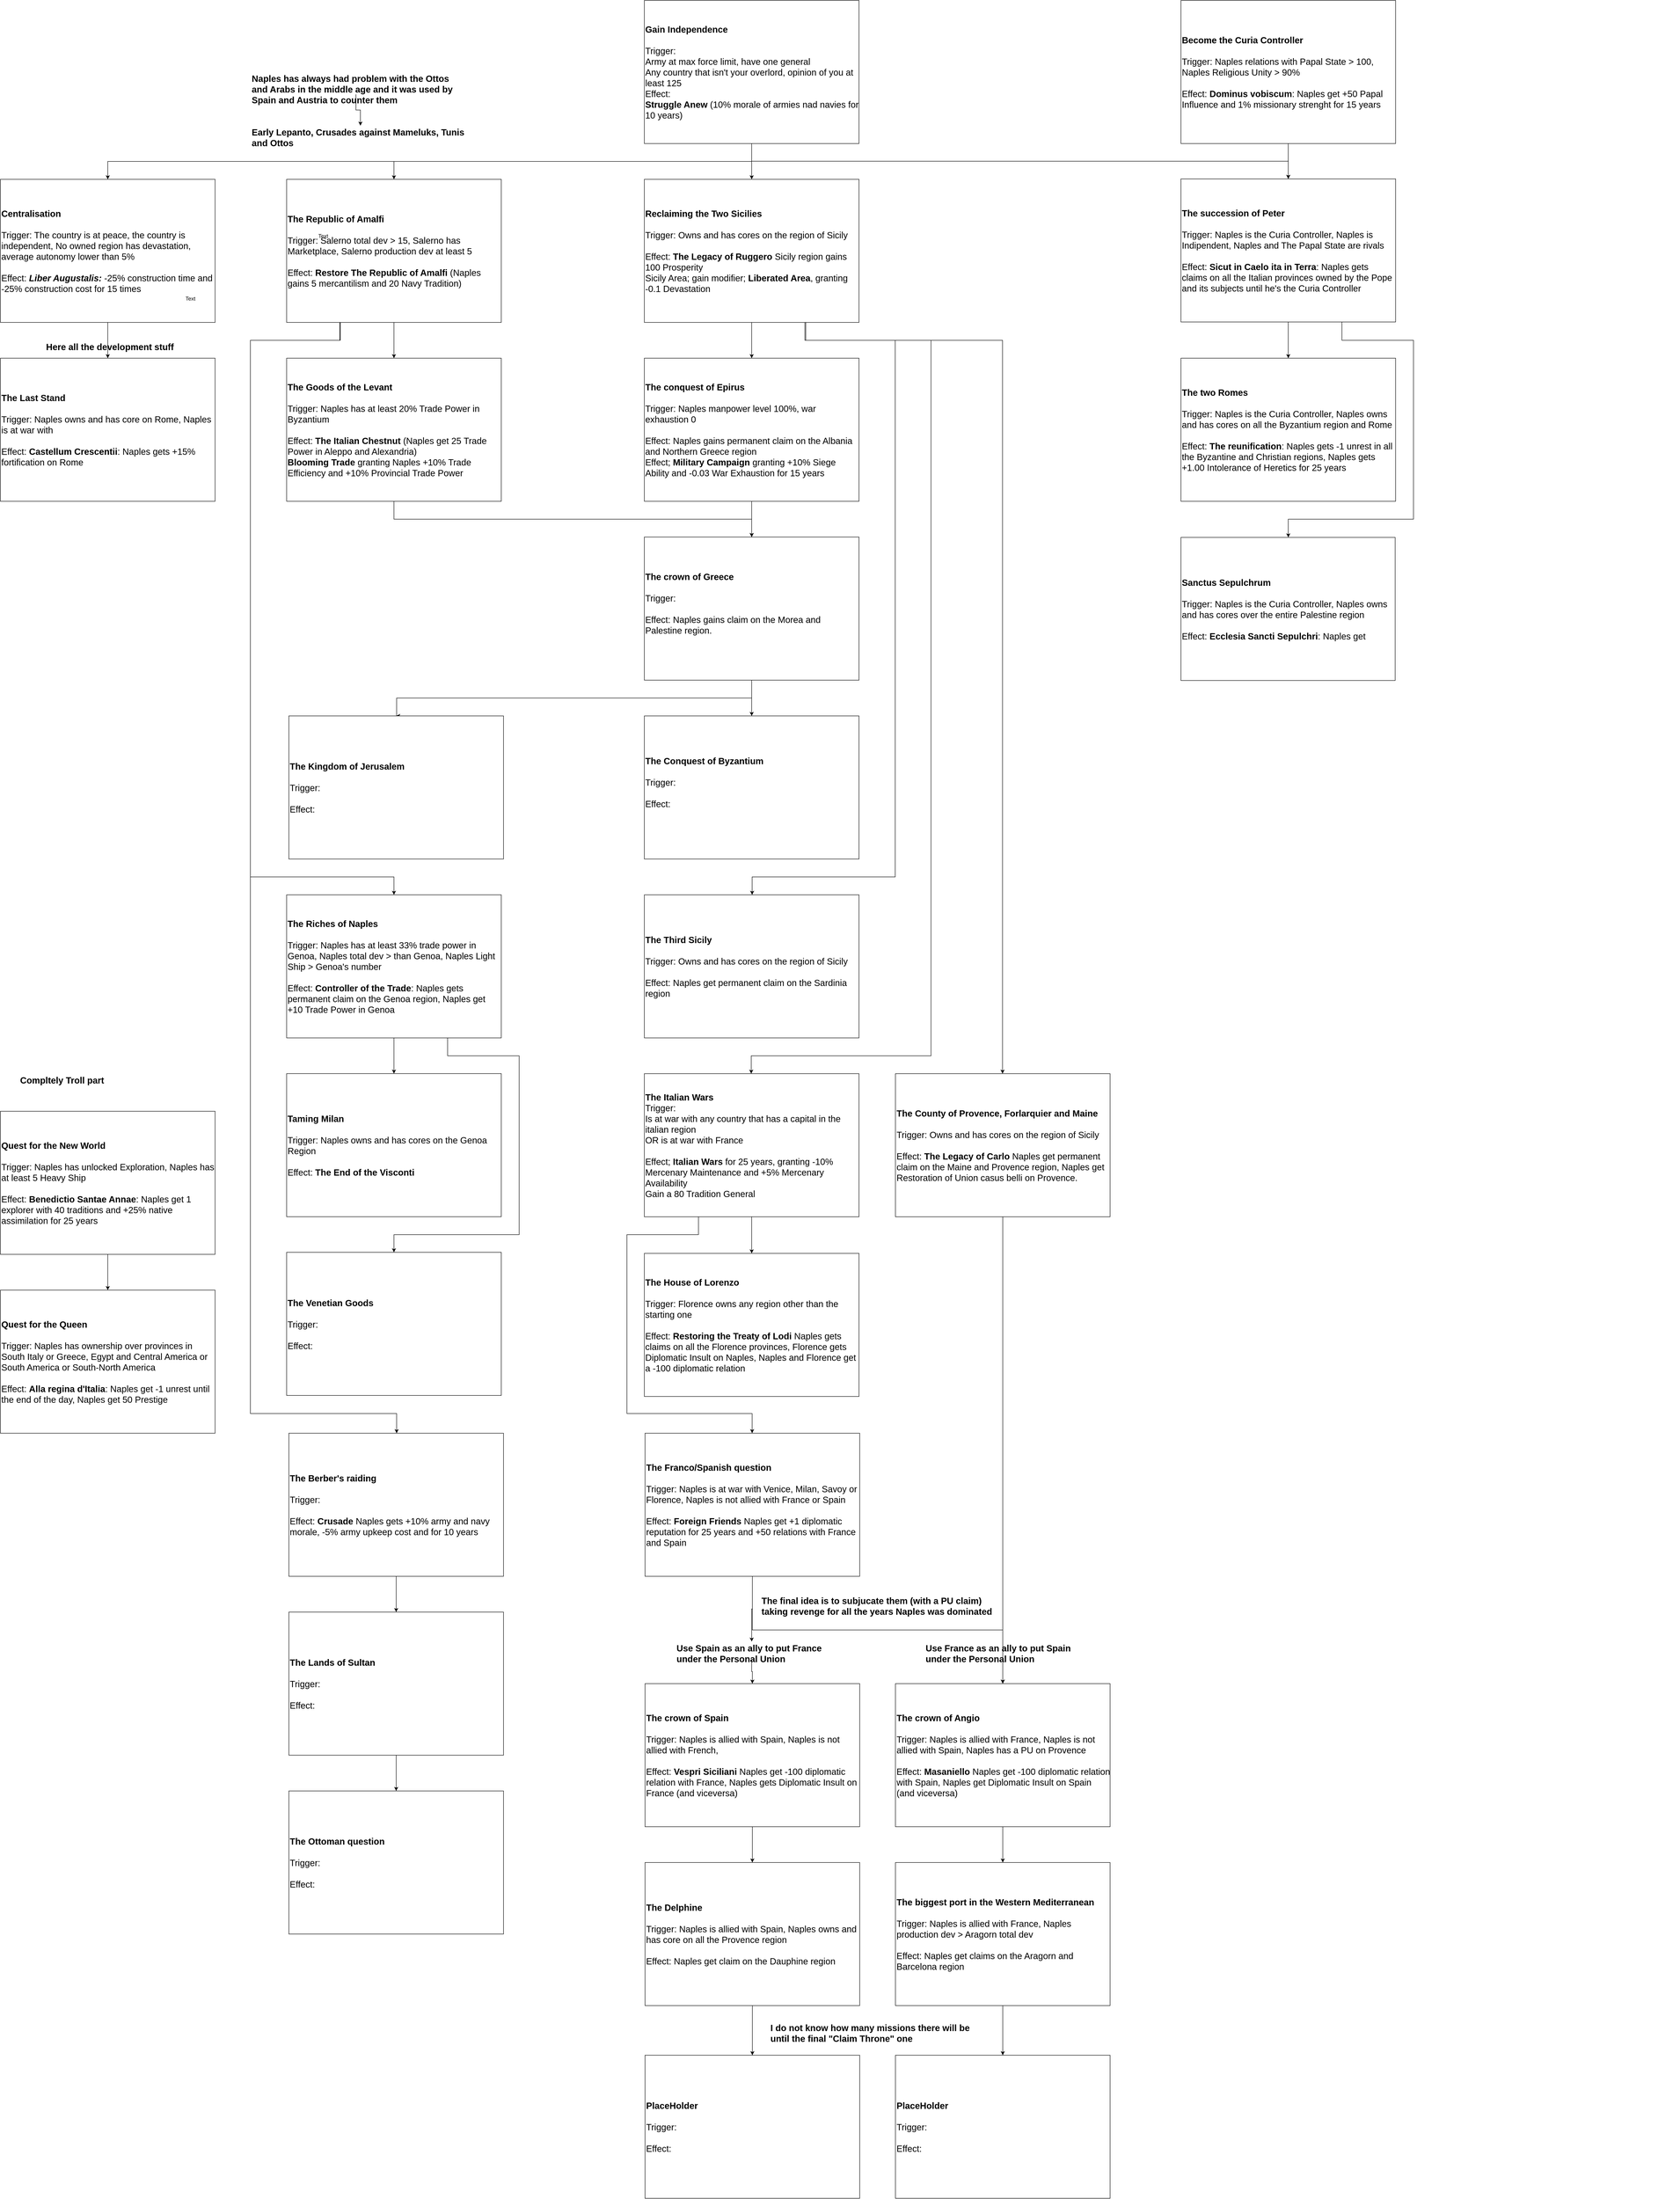 <mxfile pages="1" version="11.1.4" type="device"><diagram id="kzSDAJDjx9IFy4JvHGh8" name="Page-1"><mxGraphModel dx="5209" dy="2045" grid="1" gridSize="10" guides="1" tooltips="1" connect="1" arrows="1" fold="1" page="1" pageScale="1" pageWidth="827" pageHeight="1169" math="0" shadow="0"><root><mxCell id="0"/><mxCell id="1" parent="0"/><mxCell id="yrQwM_ZOXLAgXuqmaFQ8-49" style="edgeStyle=orthogonalEdgeStyle;rounded=0;orthogonalLoop=1;jettySize=auto;html=1;exitX=0.5;exitY=1;exitDx=0;exitDy=0;" edge="1" parent="1" source="VS-WX2oO7uqrwknDHlsG-1" target="VS-WX2oO7uqrwknDHlsG-9"><mxGeometry relative="1" as="geometry"/></mxCell><mxCell id="yrQwM_ZOXLAgXuqmaFQ8-51" style="edgeStyle=orthogonalEdgeStyle;rounded=0;orthogonalLoop=1;jettySize=auto;html=1;exitX=0.5;exitY=1;exitDx=0;exitDy=0;" edge="1" parent="1" source="VS-WX2oO7uqrwknDHlsG-1" target="VS-WX2oO7uqrwknDHlsG-7"><mxGeometry relative="1" as="geometry"/></mxCell><mxCell id="yrQwM_ZOXLAgXuqmaFQ8-57" style="edgeStyle=orthogonalEdgeStyle;rounded=0;orthogonalLoop=1;jettySize=auto;html=1;exitX=0.5;exitY=1;exitDx=0;exitDy=0;" edge="1" parent="1" source="VS-WX2oO7uqrwknDHlsG-1" target="VS-WX2oO7uqrwknDHlsG-5"><mxGeometry relative="1" as="geometry"/></mxCell><mxCell id="yrQwM_ZOXLAgXuqmaFQ8-58" style="edgeStyle=orthogonalEdgeStyle;rounded=0;orthogonalLoop=1;jettySize=auto;html=1;exitX=0.5;exitY=1;exitDx=0;exitDy=0;" edge="1" parent="1" source="VS-WX2oO7uqrwknDHlsG-1" target="QzyGDQtAHyH9AOBVf9tL-3"><mxGeometry relative="1" as="geometry"/></mxCell><mxCell id="VS-WX2oO7uqrwknDHlsG-1" value="&lt;div style=&quot;font-size: 20px&quot; align=&quot;left&quot;&gt;&lt;font style=&quot;font-size: 20px&quot;&gt;&lt;b&gt;&lt;font style=&quot;font-size: 20px&quot;&gt;Gain Independence&lt;/font&gt;&lt;/b&gt;&lt;/font&gt;&lt;/div&gt;&lt;div style=&quot;font-size: 20px&quot; align=&quot;left&quot;&gt;&lt;font style=&quot;font-size: 20px&quot;&gt;&lt;br&gt;&lt;/font&gt;&lt;/div&gt;&lt;div style=&quot;font-size: 20px&quot; align=&quot;left&quot;&gt;&lt;font style=&quot;font-size: 20px&quot;&gt;Trigger:&lt;/font&gt;&lt;/div&gt;&lt;div style=&quot;font-size: 20px&quot; align=&quot;left&quot;&gt;&lt;font style=&quot;font-size: 20px&quot;&gt;Army at max force limit, have one general&lt;/font&gt;&lt;/div&gt;&lt;div style=&quot;font-size: 20px&quot; align=&quot;left&quot;&gt;&lt;font style=&quot;font-size: 20px&quot;&gt;Any country that isn't your overlord, opinion of you at least 125&lt;br&gt;&lt;/font&gt;&lt;/div&gt;&lt;div style=&quot;font-size: 20px&quot; align=&quot;left&quot;&gt;&lt;font style=&quot;font-size: 20px&quot;&gt;&lt;font style=&quot;font-size: 20px&quot;&gt;Effect:&lt;/font&gt;&lt;/font&gt;&lt;/div&gt;&lt;div style=&quot;font-size: 20px&quot; align=&quot;left&quot;&gt;&lt;font style=&quot;font-size: 20px&quot;&gt;&lt;font style=&quot;font-size: 20px&quot;&gt;&lt;b&gt;Struggle Anew &lt;/b&gt;(10% morale of armies nad navies for 10 years)&lt;/font&gt;&lt;br style=&quot;font-size: 12px&quot;&gt;&lt;/font&gt;&lt;/div&gt;" style="rounded=0;whiteSpace=wrap;html=1;align=left;" parent="1" vertex="1"><mxGeometry x="-160" width="480" height="320" as="geometry"/></mxCell><mxCell id="yrQwM_ZOXLAgXuqmaFQ8-73" style="edgeStyle=orthogonalEdgeStyle;rounded=0;orthogonalLoop=1;jettySize=auto;html=1;exitX=0.25;exitY=1;exitDx=0;exitDy=0;entryX=0.5;entryY=0;entryDx=0;entryDy=0;" edge="1" parent="1" source="VS-WX2oO7uqrwknDHlsG-9" target="TTL-foOcZzqklbkpSJ-E-5"><mxGeometry relative="1" as="geometry"><Array as="points"><mxPoint x="-840" y="760"/><mxPoint x="-1041" y="760"/><mxPoint x="-1041" y="1960"/><mxPoint x="-720" y="1960"/></Array></mxGeometry></mxCell><mxCell id="yrQwM_ZOXLAgXuqmaFQ8-81" style="edgeStyle=orthogonalEdgeStyle;rounded=0;orthogonalLoop=1;jettySize=auto;html=1;exitX=0.5;exitY=1;exitDx=0;exitDy=0;" edge="1" parent="1" source="VS-WX2oO7uqrwknDHlsG-9" target="MhhXEf2dkMaLR8GYfWED-24"><mxGeometry relative="1" as="geometry"/></mxCell><mxCell id="yrQwM_ZOXLAgXuqmaFQ8-82" style="edgeStyle=orthogonalEdgeStyle;rounded=0;orthogonalLoop=1;jettySize=auto;html=1;exitX=0.25;exitY=1;exitDx=0;exitDy=0;" edge="1" parent="1" source="VS-WX2oO7uqrwknDHlsG-9" target="h8s-hCxMcf2PMTDbwtCN-47"><mxGeometry relative="1" as="geometry"><Array as="points"><mxPoint x="-841" y="760"/><mxPoint x="-1041" y="760"/><mxPoint x="-1041" y="3160"/><mxPoint x="-714" y="3160"/></Array></mxGeometry></mxCell><mxCell id="VS-WX2oO7uqrwknDHlsG-9" value="&lt;div style=&quot;font-size: 20px&quot;&gt;&lt;b style=&quot;font-size: 20px&quot;&gt;The Republic of Amalfi&lt;/b&gt;&lt;br style=&quot;font-size: 20px&quot;&gt;&lt;/div&gt;&lt;div style=&quot;font-size: 20px&quot;&gt;&lt;font style=&quot;font-size: 20px&quot;&gt;&lt;br style=&quot;font-size: 20px&quot;&gt;&lt;/font&gt;&lt;/div&gt;&lt;div style=&quot;font-size: 20px&quot;&gt;&lt;font style=&quot;font-size: 20px&quot;&gt;Trigger: Salerno total dev &amp;gt; 15, Salerno has Marketplace, Salerno production dev at least 5&lt;br style=&quot;font-size: 20px&quot;&gt;&lt;/font&gt;&lt;/div&gt;&lt;div style=&quot;font-size: 20px&quot;&gt;&lt;font style=&quot;font-size: 20px&quot;&gt;&lt;br style=&quot;font-size: 20px&quot;&gt;&lt;/font&gt;&lt;/div&gt;&lt;div style=&quot;font-size: 20px&quot;&gt;&lt;font style=&quot;font-size: 20px&quot;&gt;Effect: &lt;b style=&quot;font-size: 20px&quot;&gt;Restore The Republic of Amalfi &lt;/b&gt;&lt;/font&gt;&lt;font style=&quot;font-size: 20px&quot;&gt;&lt;font style=&quot;font-size: 20px&quot;&gt;(Naples gains 5 mercantilism and 20 Navy Tradition)&lt;br style=&quot;font-size: 20px&quot;&gt;&lt;/font&gt;&lt;/font&gt;&lt;/div&gt;" style="rounded=0;whiteSpace=wrap;html=1;align=left;fontSize=20;" parent="1" vertex="1"><mxGeometry x="-960" y="400" width="480" height="320" as="geometry"/></mxCell><mxCell id="MhhXEf2dkMaLR8GYfWED-26" style="edgeStyle=orthogonalEdgeStyle;rounded=0;orthogonalLoop=1;jettySize=auto;html=1;exitX=0.5;exitY=1;exitDx=0;exitDy=0;" parent="1" source="MhhXEf2dkMaLR8GYfWED-24" target="TTL-foOcZzqklbkpSJ-E-9" edge="1"><mxGeometry relative="1" as="geometry"/></mxCell><mxCell id="MhhXEf2dkMaLR8GYfWED-24" value="&lt;div style=&quot;font-size: 20px&quot;&gt;&lt;b&gt;The Goods of the Levant&lt;/b&gt;&lt;/div&gt;&lt;div style=&quot;font-size: 20px&quot;&gt;&lt;b&gt;&lt;br&gt;&lt;/b&gt;&lt;/div&gt;&lt;div style=&quot;font-size: 20px&quot;&gt;&lt;font style=&quot;font-size: 20px&quot;&gt;Trigger: Naples has at least 20% Trade Power in Byzantium&lt;br style=&quot;font-size: 20px&quot;&gt;&lt;/font&gt;&lt;/div&gt;&lt;div style=&quot;font-size: 20px&quot;&gt;&lt;font style=&quot;font-size: 20px&quot;&gt;&lt;br style=&quot;font-size: 20px&quot;&gt;&lt;/font&gt;&lt;/div&gt;&lt;div style=&quot;font-size: 20px&quot;&gt;&lt;font style=&quot;font-size: 20px&quot;&gt;Effect: &lt;b style=&quot;font-size: 20px&quot;&gt;The Italian Chestnut &lt;/b&gt;&lt;span style=&quot;font-size: 20px&quot;&gt;(Naples get 25 Trade Power in Aleppo and Alexandria)&lt;/span&gt;&lt;/font&gt;&lt;font style=&quot;font-size: 20px&quot;&gt;&lt;font style=&quot;font-size: 20px&quot;&gt;&lt;br style=&quot;font-size: 20px&quot;&gt;&lt;/font&gt;&lt;/font&gt;&lt;/div&gt;&lt;div style=&quot;font-size: 20px&quot;&gt;&lt;font style=&quot;font-size: 20px&quot;&gt;&lt;span style=&quot;font-size: 20px&quot;&gt;&lt;b&gt;Blooming Trade &lt;/b&gt;granting Naples +10% Trade Efficiency and +10% Provincial Trade Power&lt;/span&gt;&lt;/font&gt;&lt;/div&gt;" style="rounded=0;whiteSpace=wrap;html=1;align=left;fontSize=20;" parent="1" vertex="1"><mxGeometry x="-960" y="800" width="480" height="320" as="geometry"/></mxCell><mxCell id="yrQwM_ZOXLAgXuqmaFQ8-72" style="edgeStyle=orthogonalEdgeStyle;rounded=0;orthogonalLoop=1;jettySize=auto;html=1;exitX=0.5;exitY=1;exitDx=0;exitDy=0;" edge="1" parent="1" source="h8s-hCxMcf2PMTDbwtCN-47" target="MhhXEf2dkMaLR8GYfWED-28"><mxGeometry relative="1" as="geometry"/></mxCell><mxCell id="h8s-hCxMcf2PMTDbwtCN-47" value="&lt;div style=&quot;font-size: 20px&quot;&gt;&lt;b style=&quot;font-size: 20px&quot;&gt;The Berber's raiding&lt;/b&gt;&lt;br style=&quot;font-size: 20px&quot;&gt;&lt;/div&gt;&lt;div style=&quot;font-size: 20px&quot;&gt;&lt;font style=&quot;font-size: 20px&quot;&gt;&lt;br style=&quot;font-size: 20px&quot;&gt;&lt;/font&gt;&lt;/div&gt;&lt;div style=&quot;font-size: 20px&quot;&gt;&lt;font style=&quot;font-size: 20px&quot;&gt;Trigger:&amp;nbsp;&lt;br style=&quot;font-size: 20px&quot;&gt;&lt;/font&gt;&lt;/div&gt;&lt;div style=&quot;font-size: 20px&quot;&gt;&lt;font style=&quot;font-size: 20px&quot;&gt;&lt;br style=&quot;font-size: 20px&quot;&gt;&lt;/font&gt;&lt;/div&gt;&lt;div style=&quot;font-size: 20px&quot;&gt;&lt;font style=&quot;font-size: 20px&quot;&gt;Effect: &lt;b&gt;Crusade &lt;/b&gt;Naples gets +10% army and navy morale, -5% army upkeep cost and for 10 years&lt;/font&gt;&lt;/div&gt;" style="rounded=0;whiteSpace=wrap;html=1;align=left;fontSize=20;" parent="1" vertex="1"><mxGeometry x="-955" y="3204" width="480" height="320" as="geometry"/></mxCell><mxCell id="yrQwM_ZOXLAgXuqmaFQ8-46" style="edgeStyle=orthogonalEdgeStyle;rounded=0;orthogonalLoop=1;jettySize=auto;html=1;exitX=0.5;exitY=1;exitDx=0;exitDy=0;entryX=0.5;entryY=0;entryDx=0;entryDy=0;" edge="1" parent="1" source="MhhXEf2dkMaLR8GYfWED-28" target="P5uSyu9H-YGCMaFT_hb3-5"><mxGeometry relative="1" as="geometry"/></mxCell><mxCell id="MhhXEf2dkMaLR8GYfWED-28" value="&lt;div style=&quot;font-size: 20px&quot;&gt;&lt;b style=&quot;font-size: 20px&quot;&gt;The Lands of Sultan&lt;/b&gt;&lt;br style=&quot;font-size: 20px&quot;&gt;&lt;/div&gt;&lt;div style=&quot;font-size: 20px&quot;&gt;&lt;font style=&quot;font-size: 20px&quot;&gt;&lt;br style=&quot;font-size: 20px&quot;&gt;&lt;/font&gt;&lt;/div&gt;&lt;div style=&quot;font-size: 20px&quot;&gt;&lt;font style=&quot;font-size: 20px&quot;&gt;Trigger:&amp;nbsp;&lt;br style=&quot;font-size: 20px&quot;&gt;&lt;/font&gt;&lt;/div&gt;&lt;div style=&quot;font-size: 20px&quot;&gt;&lt;font style=&quot;font-size: 20px&quot;&gt;&lt;br style=&quot;font-size: 20px&quot;&gt;&lt;/font&gt;&lt;/div&gt;&lt;div style=&quot;font-size: 20px&quot;&gt;&lt;font style=&quot;font-size: 20px&quot;&gt;Effect:&amp;nbsp;&lt;/font&gt;&lt;/div&gt;" style="rounded=0;whiteSpace=wrap;html=1;align=left;fontSize=20;" parent="1" vertex="1"><mxGeometry x="-955" y="3604" width="480" height="320" as="geometry"/></mxCell><mxCell id="P5uSyu9H-YGCMaFT_hb3-5" value="&lt;div style=&quot;font-size: 20px&quot;&gt;&lt;b style=&quot;font-size: 20px&quot;&gt;The Ottoman question&lt;/b&gt;&lt;br style=&quot;font-size: 20px&quot;&gt;&lt;/div&gt;&lt;div style=&quot;font-size: 20px&quot;&gt;&lt;font style=&quot;font-size: 20px&quot;&gt;&lt;br style=&quot;font-size: 20px&quot;&gt;&lt;/font&gt;&lt;/div&gt;&lt;div style=&quot;font-size: 20px&quot;&gt;&lt;font style=&quot;font-size: 20px&quot;&gt;Trigger:&amp;nbsp;&lt;br style=&quot;font-size: 20px&quot;&gt;&lt;/font&gt;&lt;/div&gt;&lt;div style=&quot;font-size: 20px&quot;&gt;&lt;font style=&quot;font-size: 20px&quot;&gt;&lt;br style=&quot;font-size: 20px&quot;&gt;&lt;/font&gt;&lt;/div&gt;&lt;div style=&quot;font-size: 20px&quot;&gt;&lt;font style=&quot;font-size: 20px&quot;&gt;Effect: &lt;/font&gt;&lt;font style=&quot;font-size: 20px&quot;&gt;&lt;font style=&quot;font-size: 20px&quot;&gt;&lt;br style=&quot;font-size: 20px&quot;&gt;&lt;/font&gt;&lt;/font&gt;&lt;/div&gt;" style="rounded=0;whiteSpace=wrap;html=1;align=left;fontSize=20;" parent="1" vertex="1"><mxGeometry x="-955" y="4004" width="480" height="320" as="geometry"/></mxCell><mxCell id="yrQwM_ZOXLAgXuqmaFQ8-77" style="edgeStyle=orthogonalEdgeStyle;rounded=0;orthogonalLoop=1;jettySize=auto;html=1;exitX=0.75;exitY=1;exitDx=0;exitDy=0;" edge="1" parent="1" source="TTL-foOcZzqklbkpSJ-E-5" target="TTL-foOcZzqklbkpSJ-E-3"><mxGeometry relative="1" as="geometry"><Array as="points"><mxPoint x="-600" y="2360"/><mxPoint x="-440" y="2360"/><mxPoint x="-440" y="2760"/><mxPoint x="-720" y="2760"/></Array></mxGeometry></mxCell><mxCell id="yrQwM_ZOXLAgXuqmaFQ8-83" style="edgeStyle=orthogonalEdgeStyle;rounded=0;orthogonalLoop=1;jettySize=auto;html=1;exitX=0.5;exitY=1;exitDx=0;exitDy=0;" edge="1" parent="1" source="TTL-foOcZzqklbkpSJ-E-5" target="h8s-hCxMcf2PMTDbwtCN-36"><mxGeometry relative="1" as="geometry"/></mxCell><mxCell id="TTL-foOcZzqklbkpSJ-E-5" value="&lt;div style=&quot;font-size: 20px&quot;&gt;&lt;b&gt;The Riches of Naples&lt;/b&gt;&lt;br style=&quot;font-size: 20px&quot;&gt;&lt;/div&gt;&lt;div style=&quot;font-size: 20px&quot;&gt;&lt;font style=&quot;font-size: 20px&quot;&gt;&lt;br style=&quot;font-size: 20px&quot;&gt;&lt;/font&gt;&lt;/div&gt;&lt;div style=&quot;font-size: 20px&quot;&gt;&lt;font style=&quot;font-size: 20px&quot;&gt;Trigger: Naples has at least 33% trade power in Genoa, Naples total dev &amp;gt; than Genoa, Naples Light Ship &amp;gt; Genoa's number&lt;br style=&quot;font-size: 20px&quot;&gt;&lt;/font&gt;&lt;/div&gt;&lt;div style=&quot;font-size: 20px&quot;&gt;&lt;font style=&quot;font-size: 20px&quot;&gt;&lt;br style=&quot;font-size: 20px&quot;&gt;&lt;/font&gt;&lt;/div&gt;&lt;font style=&quot;font-size: 20px&quot;&gt;Effect: &lt;b&gt;Controller of the Trade&lt;/b&gt;: Naples gets permanent claim on the Genoa region, Naples get +10 Trade Power in Genoa&lt;/font&gt;" style="rounded=0;whiteSpace=wrap;html=1;align=left;fontSize=20;" parent="1" vertex="1"><mxGeometry x="-960" y="2000" width="480" height="320" as="geometry"/></mxCell><mxCell id="h8s-hCxMcf2PMTDbwtCN-36" value="&lt;div style=&quot;font-size: 20px&quot;&gt;&lt;b&gt;Taming Milan&lt;/b&gt;&lt;br style=&quot;font-size: 20px&quot;&gt;&lt;/div&gt;&lt;div style=&quot;font-size: 20px&quot;&gt;&lt;font style=&quot;font-size: 20px&quot;&gt;&lt;br style=&quot;font-size: 20px&quot;&gt;&lt;/font&gt;&lt;/div&gt;&lt;div style=&quot;font-size: 20px&quot;&gt;&lt;font style=&quot;font-size: 20px&quot;&gt;Trigger: Naples owns and has cores on the Genoa Region&lt;/font&gt;&lt;/div&gt;&lt;div style=&quot;font-size: 20px&quot;&gt;&lt;font style=&quot;font-size: 20px&quot;&gt;&lt;br&gt;&lt;/font&gt;&lt;/div&gt;&lt;font style=&quot;font-size: 20px&quot;&gt;Effect: &lt;b&gt;The End of the Visconti&amp;nbsp;&lt;/b&gt;&lt;/font&gt;" style="rounded=0;whiteSpace=wrap;html=1;align=left;fontSize=20;" parent="1" vertex="1"><mxGeometry x="-960" y="2399.857" width="480" height="320" as="geometry"/></mxCell><mxCell id="TTL-foOcZzqklbkpSJ-E-3" value="&lt;b style=&quot;font-size: 20px&quot;&gt;The Venetian Goods&lt;br&gt;&lt;br&gt;&lt;/b&gt;&lt;div style=&quot;font-size: 20px&quot;&gt;&lt;font style=&quot;font-size: 20px&quot;&gt;Trigger:&amp;nbsp;&lt;/font&gt;&lt;/div&gt;&lt;div style=&quot;font-size: 20px&quot;&gt;&lt;font style=&quot;font-size: 20px&quot;&gt;&lt;br style=&quot;font-size: 20px&quot;&gt;&lt;/font&gt;&lt;/div&gt;&lt;div style=&quot;font-size: 20px&quot;&gt;&lt;font style=&quot;font-size: 20px&quot;&gt;&lt;span style=&quot;font-size: 20px&quot;&gt;Effect:&amp;nbsp;&lt;/span&gt;&lt;/font&gt;&lt;/div&gt;" style="rounded=0;whiteSpace=wrap;html=1;align=left;fontSize=20;" parent="1" vertex="1"><mxGeometry x="-960" y="2799.524" width="480" height="320" as="geometry"/></mxCell><mxCell id="yrQwM_ZOXLAgXuqmaFQ8-63" style="edgeStyle=orthogonalEdgeStyle;rounded=0;orthogonalLoop=1;jettySize=auto;html=1;exitX=0.5;exitY=1;exitDx=0;exitDy=0;" edge="1" parent="1" source="VS-WX2oO7uqrwknDHlsG-7" target="yrQwM_ZOXLAgXuqmaFQ8-62"><mxGeometry relative="1" as="geometry"/></mxCell><mxCell id="VS-WX2oO7uqrwknDHlsG-7" value="&lt;div style=&quot;font-size: 20px&quot;&gt;&lt;b style=&quot;font-size: 20px&quot;&gt;Centralisation&lt;/b&gt;&lt;br style=&quot;font-size: 20px&quot;&gt;&lt;/div&gt;&lt;div style=&quot;font-size: 20px&quot;&gt;&lt;font style=&quot;font-size: 20px&quot;&gt;&lt;br style=&quot;font-size: 20px&quot;&gt;&lt;/font&gt;&lt;/div&gt;&lt;div style=&quot;font-size: 20px&quot;&gt;&lt;font style=&quot;font-size: 20px&quot;&gt;Trigger: The country is at peace, the country is independent, No owned region has devastation, average autonomy lower than 5%&lt;br style=&quot;font-size: 20px&quot;&gt;&lt;/font&gt;&lt;/div&gt;&lt;div style=&quot;font-size: 20px&quot;&gt;&lt;font style=&quot;font-size: 20px&quot;&gt;&lt;br style=&quot;font-size: 20px&quot;&gt;&lt;/font&gt;&lt;/div&gt;&lt;div style=&quot;font-size: 20px&quot;&gt;&lt;font style=&quot;font-size: 20px&quot;&gt;Effect: &lt;/font&gt;&lt;font style=&quot;font-size: 20px&quot;&gt;&lt;b style=&quot;font-size: 20px&quot;&gt;&lt;i style=&quot;font-size: 20px&quot;&gt;&lt;b style=&quot;font-size: 20px&quot;&gt;Liber Augustalis: &lt;/b&gt;&lt;/i&gt;&lt;/b&gt;&lt;/font&gt;&lt;font style=&quot;font-size: 20px&quot;&gt;&lt;font style=&quot;font-size: 20px&quot;&gt;-25% construction time and -25% construction cost for 15 times&lt;/font&gt;&lt;/font&gt;&lt;/div&gt;" style="rounded=0;whiteSpace=wrap;html=1;align=left;fontSize=20;" parent="1" vertex="1"><mxGeometry x="-1600" y="400" width="480" height="320" as="geometry"/></mxCell><mxCell id="h8s-hCxMcf2PMTDbwtCN-34" style="edgeStyle=orthogonalEdgeStyle;rounded=0;orthogonalLoop=1;jettySize=auto;html=1;exitX=0.5;exitY=1;exitDx=0;exitDy=0;" parent="1" source="VS-WX2oO7uqrwknDHlsG-5" target="TTL-foOcZzqklbkpSJ-E-7" edge="1"><mxGeometry relative="1" as="geometry"/></mxCell><mxCell id="yrQwM_ZOXLAgXuqmaFQ8-85" style="edgeStyle=orthogonalEdgeStyle;rounded=0;orthogonalLoop=1;jettySize=auto;html=1;exitX=0.75;exitY=1;exitDx=0;exitDy=0;" edge="1" parent="1" source="VS-WX2oO7uqrwknDHlsG-5" target="TTL-foOcZzqklbkpSJ-E-16"><mxGeometry relative="1" as="geometry"><Array as="points"><mxPoint x="199" y="720"/><mxPoint x="199" y="760"/><mxPoint x="481" y="760"/><mxPoint x="481" y="2360"/><mxPoint x="79" y="2360"/></Array></mxGeometry></mxCell><mxCell id="yrQwM_ZOXLAgXuqmaFQ8-86" style="edgeStyle=orthogonalEdgeStyle;rounded=0;orthogonalLoop=1;jettySize=auto;html=1;exitX=0.75;exitY=1;exitDx=0;exitDy=0;" edge="1" parent="1" source="VS-WX2oO7uqrwknDHlsG-5" target="yrQwM_ZOXLAgXuqmaFQ8-38"><mxGeometry relative="1" as="geometry"><Array as="points"><mxPoint x="201" y="760"/><mxPoint x="401" y="760"/><mxPoint x="401" y="1960"/><mxPoint x="81" y="1960"/></Array></mxGeometry></mxCell><mxCell id="yrQwM_ZOXLAgXuqmaFQ8-90" style="edgeStyle=orthogonalEdgeStyle;rounded=0;orthogonalLoop=1;jettySize=auto;html=1;exitX=0.75;exitY=1;exitDx=0;exitDy=0;" edge="1" parent="1" source="VS-WX2oO7uqrwknDHlsG-5" target="lmZJsWOGnojVx7NxOb81-1"><mxGeometry relative="1" as="geometry"><Array as="points"><mxPoint x="201" y="760"/><mxPoint x="641" y="760"/></Array></mxGeometry></mxCell><mxCell id="VS-WX2oO7uqrwknDHlsG-5" value="&lt;div style=&quot;font-size: 20px&quot;&gt;&lt;b style=&quot;font-size: 20px&quot;&gt;Reclaiming the Two Sicilies&lt;/b&gt;&lt;br style=&quot;font-size: 20px&quot;&gt;&lt;/div&gt;&lt;div style=&quot;font-size: 20px&quot;&gt;&lt;font style=&quot;font-size: 20px&quot;&gt;&lt;br style=&quot;font-size: 20px&quot;&gt;&lt;/font&gt;&lt;/div&gt;&lt;div style=&quot;font-size: 20px&quot;&gt;&lt;font style=&quot;font-size: 20px&quot;&gt;Trigger: Owns and has cores on the region of Sicily &lt;br style=&quot;font-size: 20px&quot;&gt;&lt;/font&gt;&lt;/div&gt;&lt;div style=&quot;font-size: 20px&quot;&gt;&lt;font style=&quot;font-size: 20px&quot;&gt;&lt;br style=&quot;font-size: 20px&quot;&gt;&lt;/font&gt;&lt;/div&gt;&lt;div style=&quot;font-size: 20px&quot;&gt;&lt;font style=&quot;font-size: 20px&quot;&gt;Effect: &lt;b&gt;The Legacy of Ruggero &lt;/b&gt;&lt;/font&gt;&lt;font style=&quot;font-size: 20px&quot;&gt;&lt;font style=&quot;font-size: 20px&quot;&gt;Sicily region gains 100 Prosperity &lt;br&gt;Sicily Area; gain modifier; &lt;b&gt;Liberated Area&lt;/b&gt;, granting -0.1 Devastation&lt;/font&gt;&lt;/font&gt;&lt;/div&gt;" style="rounded=0;whiteSpace=wrap;html=1;align=left;fontSize=20;" parent="1" vertex="1"><mxGeometry x="-160" y="400" width="480" height="320" as="geometry"/></mxCell><mxCell id="yrQwM_ZOXLAgXuqmaFQ8-38" value="&lt;div style=&quot;font-size: 20px&quot;&gt;&lt;b&gt;The Third Sicily&lt;/b&gt;&lt;/div&gt;&lt;div style=&quot;font-size: 20px&quot;&gt;&lt;b&gt;&lt;br&gt;&lt;/b&gt;&lt;/div&gt;&lt;div style=&quot;font-size: 20px&quot;&gt;&lt;font style=&quot;font-size: 20px&quot;&gt;Trigger: Owns and has cores on the region of Sicily &lt;br style=&quot;font-size: 20px&quot;&gt;&lt;/font&gt;&lt;/div&gt;&lt;div style=&quot;font-size: 20px&quot;&gt;&lt;font style=&quot;font-size: 20px&quot;&gt;&lt;br style=&quot;font-size: 20px&quot;&gt;&lt;/font&gt;&lt;/div&gt;&lt;div style=&quot;font-size: 20px&quot;&gt;&lt;font style=&quot;font-size: 20px&quot;&gt;Effect: Naples get permanent claim on the Sardinia region&lt;/font&gt;&lt;/div&gt;" style="rounded=0;whiteSpace=wrap;html=1;align=left;fontSize=20;" vertex="1" parent="1"><mxGeometry x="-160" y="2000" width="480" height="320" as="geometry"/></mxCell><mxCell id="yrQwM_ZOXLAgXuqmaFQ8-60" style="edgeStyle=orthogonalEdgeStyle;rounded=0;orthogonalLoop=1;jettySize=auto;html=1;exitX=0.5;exitY=1;exitDx=0;exitDy=0;" edge="1" parent="1" source="lmZJsWOGnojVx7NxOb81-1" target="h8s-hCxMcf2PMTDbwtCN-43"><mxGeometry relative="1" as="geometry"/></mxCell><mxCell id="lmZJsWOGnojVx7NxOb81-1" value="&lt;div style=&quot;font-size: 20px&quot;&gt;&lt;b&gt;The County of Provence, Forlarquier and Maine&lt;/b&gt;&lt;/div&gt;&lt;div style=&quot;font-size: 20px&quot;&gt;&lt;b&gt;&lt;br&gt;&lt;/b&gt;&lt;/div&gt;&lt;div style=&quot;font-size: 20px&quot;&gt;&lt;font style=&quot;font-size: 20px&quot;&gt;Trigger: Owns and has cores on the region of Sicily &lt;br style=&quot;font-size: 20px&quot;&gt;&lt;/font&gt;&lt;/div&gt;&lt;div style=&quot;font-size: 20px&quot;&gt;&lt;font style=&quot;font-size: 20px&quot;&gt;&lt;br style=&quot;font-size: 20px&quot;&gt;&lt;/font&gt;&lt;/div&gt;&lt;div style=&quot;font-size: 20px&quot;&gt;&lt;font style=&quot;font-size: 20px&quot;&gt;Effect: &lt;b&gt;The Legacy of Carlo &lt;/b&gt;Naples get permanent claim on the Maine and Provence region, Naples get Restoration of Union casus belli on Provence.&lt;/font&gt;&lt;font style=&quot;font-size: 20px&quot;&gt;&lt;font style=&quot;font-size: 20px&quot;&gt;&lt;br&gt;&lt;/font&gt;&lt;/font&gt;&lt;/div&gt;" style="rounded=0;whiteSpace=wrap;html=1;align=left;fontSize=20;" parent="1" vertex="1"><mxGeometry x="401.5" y="2400" width="480" height="320" as="geometry"/></mxCell><mxCell id="lmZJsWOGnojVx7NxOb81-3" style="edgeStyle=orthogonalEdgeStyle;rounded=0;orthogonalLoop=1;jettySize=auto;html=1;exitX=0.5;exitY=1;exitDx=0;exitDy=0;" parent="1" source="TTL-foOcZzqklbkpSJ-E-16" target="h8s-hCxMcf2PMTDbwtCN-41" edge="1"><mxGeometry relative="1" as="geometry"/></mxCell><mxCell id="yrQwM_ZOXLAgXuqmaFQ8-87" style="edgeStyle=orthogonalEdgeStyle;rounded=0;orthogonalLoop=1;jettySize=auto;html=1;exitX=0.25;exitY=1;exitDx=0;exitDy=0;" edge="1" parent="1" source="TTL-foOcZzqklbkpSJ-E-16" target="QzyGDQtAHyH9AOBVf9tL-16"><mxGeometry relative="1" as="geometry"><Array as="points"><mxPoint x="-39" y="2760"/><mxPoint x="-199" y="2760"/><mxPoint x="-199" y="3160"/><mxPoint x="81" y="3160"/></Array></mxGeometry></mxCell><mxCell id="TTL-foOcZzqklbkpSJ-E-16" value="&lt;b style=&quot;font-size: 20px&quot;&gt;The Italian Wars&lt;/b&gt;&lt;br style=&quot;font-size: 20px&quot;&gt;&lt;div style=&quot;font-size: 20px&quot;&gt;&lt;font style=&quot;font-size: 20px&quot;&gt;Trigger: &lt;br&gt;&lt;/font&gt;&lt;/div&gt;&lt;div style=&quot;font-size: 20px&quot;&gt;&lt;font style=&quot;font-size: 20px&quot;&gt;Is at war with any country that has a capital in the italian region&lt;/font&gt;&lt;/div&gt;&lt;div style=&quot;font-size: 20px&quot;&gt;&lt;font style=&quot;font-size: 20px&quot;&gt;OR is at war with France&lt;br style=&quot;font-size: 20px&quot;&gt;&lt;/font&gt;&lt;/div&gt;&lt;div style=&quot;font-size: 20px&quot;&gt;&lt;br&gt;&lt;/div&gt;&lt;div style=&quot;font-size: 20px&quot;&gt;&lt;font style=&quot;font-size: 20px&quot;&gt;Effect; &lt;b&gt;Italian Wars&lt;/b&gt;&amp;nbsp;for 25 years, granting -10% Mercenary Maintenance and +5% Mercenary Availability&lt;/font&gt;&lt;/div&gt;&lt;div style=&quot;font-size: 20px&quot;&gt;&lt;font style=&quot;font-size: 20px&quot;&gt;Gain a 80 Tradition General&lt;br&gt;&lt;/font&gt;&lt;/div&gt;" style="rounded=0;whiteSpace=wrap;html=1;align=left;fontSize=20;" parent="1" vertex="1"><mxGeometry x="-160" y="2400" width="480" height="320" as="geometry"/></mxCell><mxCell id="h8s-hCxMcf2PMTDbwtCN-41" value="&lt;b style=&quot;font-size: 20px&quot;&gt;The House of Lorenzo&lt;/b&gt;&lt;br style=&quot;font-size: 20px&quot;&gt;&lt;div style=&quot;font-size: 20px&quot;&gt;&lt;font style=&quot;font-size: 20px&quot;&gt;&lt;br&gt;&lt;/font&gt;&lt;/div&gt;&lt;div style=&quot;font-size: 20px&quot;&gt;&lt;font style=&quot;font-size: 20px&quot;&gt;Trigger:&amp;nbsp;&lt;/font&gt;&lt;span&gt;Florence owns any region other than the starting one&lt;/span&gt;&lt;/div&gt;&lt;div style=&quot;font-size: 20px&quot;&gt;&lt;br&gt;&lt;/div&gt;&lt;div style=&quot;font-size: 20px&quot;&gt;&lt;font style=&quot;font-size: 20px&quot;&gt;Effect: &lt;b&gt;Restoring the Treaty of Lodi &lt;/b&gt;Naples gets claims on all the Florence provinces,&amp;nbsp;&lt;/font&gt;&lt;span&gt;Florence gets Diplomatic Insult on Naples, Naples and Florence get a -100 diplomatic relation&lt;/span&gt;&lt;/div&gt;" style="rounded=0;whiteSpace=wrap;html=1;align=left;fontSize=20;" parent="1" vertex="1"><mxGeometry x="-160" y="2801.857" width="480" height="320" as="geometry"/></mxCell><mxCell id="yrQwM_ZOXLAgXuqmaFQ8-88" style="edgeStyle=orthogonalEdgeStyle;rounded=0;orthogonalLoop=1;jettySize=auto;html=1;exitX=0.5;exitY=1;exitDx=0;exitDy=0;" edge="1" parent="1" source="yrQwM_ZOXLAgXuqmaFQ8-36" target="h8s-hCxMcf2PMTDbwtCN-45"><mxGeometry relative="1" as="geometry"/></mxCell><mxCell id="yrQwM_ZOXLAgXuqmaFQ8-89" style="edgeStyle=orthogonalEdgeStyle;rounded=0;orthogonalLoop=1;jettySize=auto;html=1;exitX=0.5;exitY=1;exitDx=0;exitDy=0;" edge="1" parent="1" source="QzyGDQtAHyH9AOBVf9tL-16" target="h8s-hCxMcf2PMTDbwtCN-43"><mxGeometry relative="1" as="geometry"/></mxCell><mxCell id="QzyGDQtAHyH9AOBVf9tL-16" value="&lt;b&gt;The Franco/Spanish question&lt;/b&gt;&lt;br&gt;&lt;div&gt;&lt;br&gt;&lt;/div&gt;&lt;div&gt;Trigger: Naples is at war with Venice, Milan, Savoy or Florence, Naples is not allied with France or Spain&lt;br&gt;&lt;/div&gt;&lt;div&gt;&lt;br&gt;&lt;/div&gt;&lt;div&gt;Effect: &lt;b&gt;Foreign Friends&amp;nbsp;&lt;/b&gt;Naples get +1 diplomatic reputation for 25 years and +50 relations with France and Spain&lt;/div&gt;" style="rounded=0;whiteSpace=wrap;html=1;align=left;fontSize=20;" parent="1" vertex="1"><mxGeometry x="-158.5" y="3204" width="480" height="320" as="geometry"/></mxCell><mxCell id="yrQwM_ZOXLAgXuqmaFQ8-30" value="" style="edgeStyle=orthogonalEdgeStyle;rounded=0;orthogonalLoop=1;jettySize=auto;html=1;" edge="1" parent="1" source="h8s-hCxMcf2PMTDbwtCN-45" target="yrQwM_ZOXLAgXuqmaFQ8-29"><mxGeometry relative="1" as="geometry"/></mxCell><mxCell id="h8s-hCxMcf2PMTDbwtCN-45" value="&lt;b&gt;The crown of Spain&lt;/b&gt;&lt;br&gt;&lt;br&gt;&lt;div&gt;&lt;/div&gt;Trigger: Naples is allied with Spain, Naples is not allied with French,&lt;div&gt;&lt;br&gt;&lt;/div&gt;&lt;div&gt;Effect:&amp;nbsp;&lt;b&gt;Vespri Siciliani&lt;/b&gt;&lt;b&gt;&amp;nbsp;&lt;/b&gt;Naples get -100 diplomatic relation with France, Naples gets Diplomatic Insult on France (and viceversa)&lt;/div&gt;" style="rounded=0;whiteSpace=wrap;html=1;align=left;fontSize=20;" parent="1" vertex="1"><mxGeometry x="-158.5" y="3764" width="480" height="320" as="geometry"/></mxCell><mxCell id="yrQwM_ZOXLAgXuqmaFQ8-32" value="" style="edgeStyle=orthogonalEdgeStyle;rounded=0;orthogonalLoop=1;jettySize=auto;html=1;" edge="1" parent="1" source="yrQwM_ZOXLAgXuqmaFQ8-29" target="yrQwM_ZOXLAgXuqmaFQ8-31"><mxGeometry relative="1" as="geometry"/></mxCell><mxCell id="yrQwM_ZOXLAgXuqmaFQ8-29" value="&lt;b&gt;The Delphine&lt;br&gt;&lt;/b&gt;&lt;br&gt;&lt;div&gt;&lt;/div&gt;Trigger: Naples is allied with Spain, Naples owns and has core on all the Provence region&lt;br&gt;&lt;br&gt;&lt;div&gt;Effect: Naples get claim on the Dauphine region&lt;/div&gt;" style="rounded=0;whiteSpace=wrap;html=1;align=left;fontSize=20;" vertex="1" parent="1"><mxGeometry x="-158.5" y="4164" width="480" height="320" as="geometry"/></mxCell><mxCell id="yrQwM_ZOXLAgXuqmaFQ8-31" value="&lt;b&gt;PlaceHolder&lt;br&gt;&lt;/b&gt;&lt;br&gt;&lt;div&gt;&lt;/div&gt;Trigger:&amp;nbsp;&lt;br&gt;&lt;br&gt;&lt;div&gt;Effect:&amp;nbsp;&lt;/div&gt;" style="rounded=0;whiteSpace=wrap;html=1;align=left;fontSize=20;" vertex="1" parent="1"><mxGeometry x="-158.5" y="4595" width="480" height="320" as="geometry"/></mxCell><mxCell id="yrQwM_ZOXLAgXuqmaFQ8-28" value="" style="edgeStyle=orthogonalEdgeStyle;rounded=0;orthogonalLoop=1;jettySize=auto;html=1;" edge="1" parent="1" source="h8s-hCxMcf2PMTDbwtCN-43" target="yrQwM_ZOXLAgXuqmaFQ8-27"><mxGeometry relative="1" as="geometry"/></mxCell><mxCell id="h8s-hCxMcf2PMTDbwtCN-43" value="&lt;b&gt;The crown of Angio&lt;/b&gt;&lt;br&gt;&lt;div&gt;&lt;br&gt;&lt;/div&gt;&lt;div&gt;Trigger: Naples is allied with France, Naples is not allied with Spain, Naples has a PU on Provence&lt;/div&gt;&lt;div&gt;&lt;br&gt;&lt;/div&gt;&lt;div&gt;Effect: &lt;b&gt;Masaniello&amp;nbsp;&lt;/b&gt;Naples get -100 diplomatic relation with Spain, Naples get Diplomatic Insult on Spain (and viceversa)&lt;/div&gt;" style="rounded=0;whiteSpace=wrap;html=1;align=left;fontSize=20;" parent="1" vertex="1"><mxGeometry x="401.5" y="3764" width="480" height="320" as="geometry"/></mxCell><mxCell id="yrQwM_ZOXLAgXuqmaFQ8-34" value="" style="edgeStyle=orthogonalEdgeStyle;rounded=0;orthogonalLoop=1;jettySize=auto;html=1;" edge="1" parent="1" source="yrQwM_ZOXLAgXuqmaFQ8-27" target="yrQwM_ZOXLAgXuqmaFQ8-33"><mxGeometry relative="1" as="geometry"/></mxCell><mxCell id="yrQwM_ZOXLAgXuqmaFQ8-27" value="&lt;b&gt;The biggest port in the Western Mediterranean&lt;/b&gt;&lt;br&gt;&lt;div&gt;&lt;br&gt;&lt;/div&gt;&lt;div&gt;Trigger: Naples is allied with France, Naples production dev &amp;gt; Aragorn total dev&lt;/div&gt;&lt;div&gt;&lt;br&gt;&lt;/div&gt;&lt;div&gt;Effect: Naples get claims on the Aragorn and Barcelona region&lt;/div&gt;" style="rounded=0;whiteSpace=wrap;html=1;align=left;fontSize=20;" vertex="1" parent="1"><mxGeometry x="401.5" y="4164" width="480" height="320" as="geometry"/></mxCell><mxCell id="yrQwM_ZOXLAgXuqmaFQ8-33" value="&lt;b&gt;PlaceHolder&lt;/b&gt;&lt;br&gt;&lt;div&gt;&lt;br&gt;&lt;/div&gt;&lt;div&gt;Trigger:&amp;nbsp;&lt;/div&gt;&lt;div&gt;&lt;br&gt;&lt;/div&gt;&lt;div&gt;Effect:&amp;nbsp;&lt;/div&gt;" style="rounded=0;whiteSpace=wrap;html=1;align=left;fontSize=20;" vertex="1" parent="1"><mxGeometry x="401.5" y="4595" width="480" height="320" as="geometry"/></mxCell><mxCell id="TTL-foOcZzqklbkpSJ-E-10" value="" style="edgeStyle=orthogonalEdgeStyle;rounded=0;orthogonalLoop=1;jettySize=auto;html=1;" parent="1" source="TTL-foOcZzqklbkpSJ-E-7" target="TTL-foOcZzqklbkpSJ-E-9" edge="1"><mxGeometry relative="1" as="geometry"/></mxCell><mxCell id="TTL-foOcZzqklbkpSJ-E-7" value="&lt;div style=&quot;font-size: 20px&quot;&gt;&lt;b style=&quot;font-size: 20px&quot;&gt;The conquest of Epirus&lt;/b&gt;&lt;br style=&quot;font-size: 20px&quot;&gt;&lt;/div&gt;&lt;div style=&quot;font-size: 20px&quot;&gt;&lt;font style=&quot;font-size: 20px&quot;&gt;&lt;br style=&quot;font-size: 20px&quot;&gt;&lt;/font&gt;&lt;/div&gt;&lt;div style=&quot;font-size: 20px&quot;&gt;&lt;font style=&quot;font-size: 20px&quot;&gt;Trigger: Naples manpower level 100%, war exhaustion 0&lt;br style=&quot;font-size: 20px&quot;&gt;&lt;/font&gt;&lt;/div&gt;&lt;div style=&quot;font-size: 20px&quot;&gt;&lt;font style=&quot;font-size: 20px&quot;&gt;&lt;br style=&quot;font-size: 20px&quot;&gt;&lt;/font&gt;&lt;/div&gt;&lt;div style=&quot;font-size: 20px&quot;&gt;&lt;font style=&quot;font-size: 20px&quot;&gt;Effect: &lt;/font&gt;&lt;font style=&quot;font-size: 20px&quot;&gt;&lt;font style=&quot;font-size: 20px&quot;&gt;Naples gains permanent claim on the Albania and Northern Greece region&lt;/font&gt;&lt;/font&gt;&lt;div style=&quot;font-size: 20px&quot;&gt;&lt;font style=&quot;font-size: 20px&quot;&gt;Effect; &lt;b&gt;Military Campaign&lt;/b&gt;&amp;nbsp;granting +10% Siege Ability and -0.03 War Exhaustion&amp;nbsp;&lt;/font&gt;&lt;span&gt;for 15 years&lt;/span&gt;&lt;/div&gt;&lt;/div&gt;" style="rounded=0;whiteSpace=wrap;html=1;align=left;fontSize=20;" parent="1" vertex="1"><mxGeometry x="-160" y="800" width="480" height="320" as="geometry"/></mxCell><mxCell id="RY6bV1tEoKLAPhizA7e0-6" value="" style="edgeStyle=orthogonalEdgeStyle;rounded=0;orthogonalLoop=1;jettySize=auto;html=1;fontSize=20;entryX=0.5;entryY=0;entryDx=0;entryDy=0;" parent="1" source="TTL-foOcZzqklbkpSJ-E-9" target="RY6bV1tEoKLAPhizA7e0-5" edge="1"><mxGeometry relative="1" as="geometry"><mxPoint x="760" y="1610" as="targetPoint"/><Array as="points"><mxPoint x="80" y="1560"/><mxPoint x="-714" y="1560"/></Array></mxGeometry></mxCell><mxCell id="MhhXEf2dkMaLR8GYfWED-10" value="" style="edgeStyle=orthogonalEdgeStyle;rounded=0;orthogonalLoop=1;jettySize=auto;html=1;" parent="1" source="TTL-foOcZzqklbkpSJ-E-9" target="MhhXEf2dkMaLR8GYfWED-9" edge="1"><mxGeometry relative="1" as="geometry"/></mxCell><mxCell id="TTL-foOcZzqklbkpSJ-E-9" value="&lt;div style=&quot;font-size: 20px&quot;&gt;&lt;b style=&quot;font-size: 20px&quot;&gt;The crown of Greece&lt;/b&gt;&lt;br style=&quot;font-size: 20px&quot;&gt;&lt;/div&gt;&lt;div style=&quot;font-size: 20px&quot;&gt;&lt;font style=&quot;font-size: 20px&quot;&gt;&lt;br style=&quot;font-size: 20px&quot;&gt;&lt;/font&gt;&lt;/div&gt;&lt;div style=&quot;font-size: 20px&quot;&gt;&lt;font style=&quot;font-size: 20px&quot;&gt;Trigger:&amp;nbsp;&lt;br style=&quot;font-size: 20px&quot;&gt;&lt;/font&gt;&lt;/div&gt;&lt;div style=&quot;font-size: 20px&quot;&gt;&lt;font style=&quot;font-size: 20px&quot;&gt;&lt;br style=&quot;font-size: 20px&quot;&gt;&lt;/font&gt;&lt;/div&gt;&lt;div style=&quot;font-size: 20px&quot;&gt;&lt;font style=&quot;font-size: 20px&quot;&gt;Effect: Naples gains claim on the Morea and Palestine region.&lt;br style=&quot;font-size: 20px&quot;&gt;&lt;/font&gt;&lt;/div&gt;&lt;div style=&quot;font-size: 20px&quot;&gt;&lt;font style=&quot;font-size: 20px&quot;&gt;&lt;br&gt;&lt;/font&gt;&lt;/div&gt;" style="rounded=0;whiteSpace=wrap;html=1;align=left;fontSize=20;" parent="1" vertex="1"><mxGeometry x="-160" y="1200" width="480" height="320" as="geometry"/></mxCell><mxCell id="MhhXEf2dkMaLR8GYfWED-9" value="&lt;div style=&quot;font-size: 20px&quot;&gt;&lt;b style=&quot;font-size: 20px&quot;&gt;The Conquest of Byzantium&lt;/b&gt;&lt;br style=&quot;font-size: 20px&quot;&gt;&lt;/div&gt;&lt;div style=&quot;font-size: 20px&quot;&gt;&lt;font style=&quot;font-size: 20px&quot;&gt;&lt;br style=&quot;font-size: 20px&quot;&gt;&lt;/font&gt;&lt;/div&gt;&lt;div style=&quot;font-size: 20px&quot;&gt;&lt;font style=&quot;font-size: 20px&quot;&gt;Trigger: &lt;br style=&quot;font-size: 20px&quot;&gt;&lt;/font&gt;&lt;/div&gt;&lt;div style=&quot;font-size: 20px&quot;&gt;&lt;font style=&quot;font-size: 20px&quot;&gt;&lt;br style=&quot;font-size: 20px&quot;&gt;&lt;/font&gt;&lt;/div&gt;&lt;div style=&quot;font-size: 20px&quot;&gt;&lt;font style=&quot;font-size: 20px&quot;&gt;Effect:&lt;br style=&quot;font-size: 20px&quot;&gt;&lt;/font&gt;&lt;/div&gt;&lt;div style=&quot;font-size: 20px&quot;&gt;&lt;font style=&quot;font-size: 20px&quot;&gt;&lt;br&gt;&lt;/font&gt;&lt;/div&gt;" style="rounded=0;whiteSpace=wrap;html=1;align=left;fontSize=20;" parent="1" vertex="1"><mxGeometry x="-160" y="1600" width="480" height="320" as="geometry"/></mxCell><mxCell id="RY6bV1tEoKLAPhizA7e0-5" value="&lt;div style=&quot;font-size: 20px&quot;&gt;&lt;b style=&quot;font-size: 20px&quot;&gt;The Kingdom of Jerusalem&lt;/b&gt;&lt;br style=&quot;font-size: 20px&quot;&gt;&lt;/div&gt;&lt;div style=&quot;font-size: 20px&quot;&gt;&lt;font style=&quot;font-size: 20px&quot;&gt;&lt;br style=&quot;font-size: 20px&quot;&gt;&lt;/font&gt;&lt;/div&gt;&lt;div style=&quot;font-size: 20px&quot;&gt;&lt;font style=&quot;font-size: 20px&quot;&gt;Trigger: &lt;br style=&quot;font-size: 20px&quot;&gt;&lt;/font&gt;&lt;/div&gt;&lt;div style=&quot;font-size: 20px&quot;&gt;&lt;font style=&quot;font-size: 20px&quot;&gt;&lt;br style=&quot;font-size: 20px&quot;&gt;&lt;/font&gt;&lt;/div&gt;&lt;div style=&quot;font-size: 20px&quot;&gt;&lt;font style=&quot;font-size: 20px&quot;&gt;Effect: &lt;br&gt;&lt;/font&gt;&lt;/div&gt;" style="rounded=0;whiteSpace=wrap;html=1;align=left;fontSize=20;" parent="1" vertex="1"><mxGeometry x="-955" y="1600" width="480" height="320" as="geometry"/></mxCell><mxCell id="QzyGDQtAHyH9AOBVf9tL-1" value="&lt;span style=&quot;font-family: &amp;#34;helvetica&amp;#34; , &amp;#34;arial&amp;#34; , sans-serif ; font-size: 0px&quot;&gt;%3CmxGraphModel%3E%3Croot%3E%3CmxCell%20id%3D%220%22%2F%3E%3CmxCell%20id%3D%221%22%20parent%3D%220%22%2F%3E%3CmxCell%20id%3D%222%22%20value%3D%22%26lt%3Bdiv%20style%3D%26quot%3Bfont-size%3A%2020px%26quot%3B%26gt%3B%26lt%3Bb%26gt%3BRiches%20of%20Northern%20Africa%26lt%3B%2Fb%26gt%3B%26lt%3Bbr%20style%3D%26quot%3Bfont-size%3A%2020px%26quot%3B%26gt%3B%26lt%3B%2Fdiv%26gt%3B%26lt%3Bdiv%20style%3D%26quot%3Bfont-size%3A%2020px%26quot%3B%26gt%3B%26lt%3Bfont%20style%3D%26quot%3Bfont-size%3A%2020px%26quot%3B%26gt%3B%26lt%3Bbr%20style%3D%26quot%3Bfont-size%3A%2020px%26quot%3B%26gt%3B%26lt%3B%2Ffont%26gt%3B%26lt%3B%2Fdiv%26gt%3B%26lt%3Bdiv%20style%3D%26quot%3Bfont-size%3A%2020px%26quot%3B%26gt%3B%26lt%3Bfont%20style%3D%26quot%3Bfont-size%3A%2020px%26quot%3B%26gt%3BTrigger%3A%20Naples%20has%20at%20least%2025%25%20trade%20power%20in%20Tunis%20and%20Alexandria%26lt%3Bbr%20style%3D%26quot%3Bfont-size%3A%2020px%26quot%3B%26gt%3B%26lt%3B%2Ffont%26gt%3B%26lt%3B%2Fdiv%26gt%3B%26lt%3Bdiv%20style%3D%26quot%3Bfont-size%3A%2020px%26quot%3B%26gt%3B%26lt%3Bfont%20style%3D%26quot%3Bfont-size%3A%2020px%26quot%3B%26gt%3B%26lt%3Bbr%20style%3D%26quot%3Bfont-size%3A%2020px%26quot%3B%26gt%3B%26lt%3B%2Ffont%26gt%3B%26lt%3B%2Fdiv%26gt%3B%26lt%3Bfont%20style%3D%26quot%3Bfont-size%3A%2020px%26quot%3B%26gt%3BEffect%3A%20%26lt%3Bb%20style%3D%26quot%3Bfont-size%3A%2020px%26quot%3B%26gt%3BThe%20Merchant%20and%20the%20Sultan%26lt%3B%2Fb%26gt%3B%3A%20Naples%20get%20%2B10%20Merchant%20Trade%20Power%20and%20%2B15%25%20Global%20Trade%20Power%20for%2020%20years%26lt%3B%2Ffont%26gt%3B%22%20style%3D%22rounded%3D0%3BwhiteSpace%3Dwrap%3Bhtml%3D1%3Balign%3Dleft%3BfontSize%3D20%3B%22%20vertex%3D%221%22%20parent%3D%221%22%3E%3CmxGeometry%20x%3D%221600%22%20y%3D%22560%22%20width%3D%22640%22%20height%3D%22200%22%20as%3D%22geometry%22%2F%3E%3C%2FmxCell%3E%3C%2Froot%3E%3C%2FmxGraphModel%3E&lt;/span&gt;" style="text;html=1;resizable=0;points=[];autosize=1;align=left;verticalAlign=top;spacingTop=-4;" parent="1" vertex="1"><mxGeometry x="2135" y="485" width="20" height="20" as="geometry"/></mxCell><mxCell id="oMUdmCZ_euArd0S0v5Bs-3" style="edgeStyle=orthogonalEdgeStyle;rounded=0;orthogonalLoop=1;jettySize=auto;html=1;exitX=0.5;exitY=1;exitDx=0;exitDy=0;" parent="1" source="QzyGDQtAHyH9AOBVf9tL-2" target="QzyGDQtAHyH9AOBVf9tL-3" edge="1"><mxGeometry relative="1" as="geometry"/></mxCell><mxCell id="QzyGDQtAHyH9AOBVf9tL-2" value="&lt;div style=&quot;font-size: 20px&quot;&gt;&lt;b&gt;Become the Curia Controller&lt;/b&gt;&lt;br style=&quot;font-size: 20px&quot;&gt;&lt;/div&gt;&lt;div style=&quot;font-size: 20px&quot;&gt;&lt;font style=&quot;font-size: 20px&quot;&gt;&lt;br style=&quot;font-size: 20px&quot;&gt;&lt;/font&gt;&lt;/div&gt;&lt;div style=&quot;font-size: 20px&quot;&gt;&lt;font style=&quot;font-size: 20px&quot;&gt;Trigger: Naples relations with Papal State &amp;gt; 100, Naples Religious Unity &amp;gt; 90%&lt;br style=&quot;font-size: 20px&quot;&gt;&lt;/font&gt;&lt;/div&gt;&lt;div style=&quot;font-size: 20px&quot;&gt;&lt;font style=&quot;font-size: 20px&quot;&gt;&lt;br style=&quot;font-size: 20px&quot;&gt;&lt;/font&gt;&lt;/div&gt;&lt;font style=&quot;font-size: 20px&quot;&gt;Effect: &lt;strong&gt;Dominus vobiscum&lt;/strong&gt;: Naples get +50 Papal Influence and 1% missionary strenght for 15 years&lt;/font&gt;" style="rounded=0;whiteSpace=wrap;html=1;align=left;fontSize=20;" parent="1" vertex="1"><mxGeometry x="1040" width="480" height="320" as="geometry"/></mxCell><mxCell id="yrQwM_ZOXLAgXuqmaFQ8-65" style="edgeStyle=orthogonalEdgeStyle;rounded=0;orthogonalLoop=1;jettySize=auto;html=1;exitX=0.5;exitY=1;exitDx=0;exitDy=0;" edge="1" parent="1" source="QzyGDQtAHyH9AOBVf9tL-3" target="yrQwM_ZOXLAgXuqmaFQ8-64"><mxGeometry relative="1" as="geometry"/></mxCell><mxCell id="yrQwM_ZOXLAgXuqmaFQ8-92" style="edgeStyle=orthogonalEdgeStyle;rounded=0;orthogonalLoop=1;jettySize=auto;html=1;exitX=0.75;exitY=1;exitDx=0;exitDy=0;" edge="1" parent="1" source="QzyGDQtAHyH9AOBVf9tL-3" target="QzyGDQtAHyH9AOBVf9tL-11"><mxGeometry relative="1" as="geometry"><Array as="points"><mxPoint x="1400" y="760"/><mxPoint x="1560" y="760"/><mxPoint x="1560" y="1160"/><mxPoint x="1280" y="1160"/></Array></mxGeometry></mxCell><mxCell id="QzyGDQtAHyH9AOBVf9tL-3" value="&lt;div style=&quot;font-size: 20px&quot;&gt;&lt;b&gt;The succession of Peter&lt;/b&gt;&lt;br style=&quot;font-size: 20px&quot;&gt;&lt;/div&gt;&lt;div style=&quot;font-size: 20px&quot;&gt;&lt;font style=&quot;font-size: 20px&quot;&gt;&lt;br style=&quot;font-size: 20px&quot;&gt;&lt;/font&gt;&lt;/div&gt;&lt;div style=&quot;font-size: 20px&quot;&gt;&lt;font style=&quot;font-size: 20px&quot;&gt;Trigger: Naples is the Curia Controller, Naples is Indipendent, Naples and The Papal State are rivals&lt;br style=&quot;font-size: 20px&quot;&gt;&lt;/font&gt;&lt;/div&gt;&lt;div style=&quot;font-size: 20px&quot;&gt;&lt;font style=&quot;font-size: 20px&quot;&gt;&lt;br style=&quot;font-size: 20px&quot;&gt;&lt;/font&gt;&lt;/div&gt;&lt;font style=&quot;font-size: 20px&quot;&gt;Effect:&amp;nbsp;&lt;b&gt;&lt;span id=&quot;traduzioneajax&quot; class=&quot;&quot;&gt;Sicut in Caelo ita in Terra&lt;/span&gt;&lt;/b&gt;: Naples gets claims on all the Italian provinces owned by the Pope and its subjects until he's the Curia Controller&lt;/font&gt;" style="rounded=0;whiteSpace=wrap;html=1;align=left;fontSize=20;" parent="1" vertex="1"><mxGeometry x="1040" y="399" width="480" height="320" as="geometry"/></mxCell><mxCell id="QzyGDQtAHyH9AOBVf9tL-11" value="&lt;div style=&quot;font-size: 20px&quot;&gt;&lt;span lang=&quot;la&quot;&gt;&lt;b&gt;Sanctus Sepulchrum&lt;/b&gt;&lt;/span&gt;&lt;br&gt;&lt;/div&gt;&lt;div style=&quot;font-size: 20px&quot;&gt;&lt;span lang=&quot;la&quot;&gt;&lt;b&gt;&lt;br&gt;&lt;/b&gt;&lt;/span&gt;&lt;/div&gt;&lt;div style=&quot;font-size: 20px&quot;&gt;&lt;font style=&quot;font-size: 20px&quot;&gt;Trigger: Naples is the Curia Controller, Naples owns and has cores over the entire Palestine region&lt;br style=&quot;font-size: 20px&quot;&gt;&lt;/font&gt;&lt;/div&gt;&lt;div style=&quot;font-size: 20px&quot;&gt;&lt;font style=&quot;font-size: 20px&quot;&gt;&lt;br style=&quot;font-size: 20px&quot;&gt;&lt;/font&gt;&lt;/div&gt;&lt;font style=&quot;font-size: 20px&quot;&gt;Effect:&amp;nbsp;&lt;span lang=&quot;la&quot;&gt;&lt;b&gt;Ecclesia Sancti Sepulchri&lt;/b&gt;&lt;/span&gt;: Naples get&lt;/font&gt;" style="rounded=0;whiteSpace=wrap;html=1;align=left;fontSize=20;" parent="1" vertex="1"><mxGeometry x="1040" y="1200.762" width="479" height="320" as="geometry"/></mxCell><mxCell id="h8s-hCxMcf2PMTDbwtCN-22" value="" style="edgeStyle=orthogonalEdgeStyle;rounded=0;orthogonalLoop=1;jettySize=auto;html=1;" parent="1" source="h8s-hCxMcf2PMTDbwtCN-19" target="h8s-hCxMcf2PMTDbwtCN-21" edge="1"><mxGeometry relative="1" as="geometry"/></mxCell><mxCell id="h8s-hCxMcf2PMTDbwtCN-19" value="&lt;div style=&quot;font-size: 20px&quot;&gt;&lt;b&gt;Quest for the New World&lt;/b&gt;&lt;br style=&quot;font-size: 20px&quot;&gt;&lt;/div&gt;&lt;div style=&quot;font-size: 20px&quot;&gt;&lt;font style=&quot;font-size: 20px&quot;&gt;&lt;br style=&quot;font-size: 20px&quot;&gt;&lt;/font&gt;&lt;/div&gt;&lt;div style=&quot;font-size: 20px&quot;&gt;&lt;font style=&quot;font-size: 20px&quot;&gt;Trigger: Naples has unlocked Exploration, Naples has at least 5 Heavy Ship&lt;/font&gt;&lt;/div&gt;&lt;div style=&quot;font-size: 20px&quot;&gt;&lt;font style=&quot;font-size: 20px&quot;&gt;&lt;br&gt;&lt;/font&gt;&lt;/div&gt;&lt;font style=&quot;font-size: 20px&quot;&gt;Effect: &lt;strong&gt;Benedictio Santae Annae&lt;/strong&gt;: Naples get 1 explorer with 40 traditions and +25% native assimilation for 25 years&lt;/font&gt;" style="rounded=0;whiteSpace=wrap;html=1;align=left;fontSize=20;" parent="1" vertex="1"><mxGeometry x="-1600" y="2484" width="480" height="320" as="geometry"/></mxCell><mxCell id="h8s-hCxMcf2PMTDbwtCN-21" value="&lt;div style=&quot;font-size: 20px&quot;&gt;&lt;b&gt;Quest for the Queen&lt;/b&gt;&lt;br style=&quot;font-size: 20px&quot;&gt;&lt;/div&gt;&lt;div style=&quot;font-size: 20px&quot;&gt;&lt;font style=&quot;font-size: 20px&quot;&gt;&lt;br style=&quot;font-size: 20px&quot;&gt;&lt;/font&gt;&lt;/div&gt;&lt;div style=&quot;font-size: 20px&quot;&gt;&lt;font style=&quot;font-size: 20px&quot;&gt;Trigger: Naples has ownership over provinces in South Italy or Greece, Egypt and Central America or South America or South-North America&lt;/font&gt;&lt;/div&gt;&lt;div style=&quot;font-size: 20px&quot;&gt;&lt;font style=&quot;font-size: 20px&quot;&gt;&lt;br&gt;&lt;/font&gt;&lt;/div&gt;&lt;font style=&quot;font-size: 20px&quot;&gt;Effect:&amp;nbsp;&lt;b&gt;Alla regina d'Italia&lt;/b&gt;: Naples get -1 unrest until the end of the day, Naples get 50 Prestige&lt;/font&gt;" style="rounded=0;whiteSpace=wrap;html=1;align=left;fontSize=20;" parent="1" vertex="1"><mxGeometry x="-1600" y="2884" width="480" height="320" as="geometry"/></mxCell><mxCell id="P5uSyu9H-YGCMaFT_hb3-1" value="&lt;b&gt;&lt;font style=&quot;font-size: 20px&quot;&gt;Compltely Troll part&lt;/font&gt;&lt;/b&gt;" style="text;html=1;resizable=0;points=[];autosize=1;align=left;verticalAlign=top;spacingTop=-4;" parent="1" vertex="1"><mxGeometry x="-1558" y="2400" width="200" height="20" as="geometry"/></mxCell><mxCell id="P5uSyu9H-YGCMaFT_hb3-4" value="&lt;b&gt;&lt;font style=&quot;font-size: 20px&quot;&gt;The final idea is to subjucate&amp;nbsp;&lt;/font&gt;&lt;/b&gt;&lt;b&gt;&lt;font style=&quot;font-size: 20px&quot;&gt;them&lt;/font&gt;&lt;/b&gt;&lt;b&gt;&lt;font style=&quot;font-size: 20px&quot;&gt;&amp;nbsp;(with a PU claim) &lt;br&gt;taking revenge for all the years Naples was dominated&lt;br&gt;&lt;/font&gt;&lt;/b&gt;" style="text;html=1;resizable=0;points=[];autosize=1;align=left;verticalAlign=top;spacingTop=-4;" parent="1" vertex="1"><mxGeometry x="100" y="3563.857" width="530" height="40" as="geometry"/></mxCell><mxCell id="vWzTOOFN5cBOrLo5iMy1-12" style="edgeStyle=orthogonalEdgeStyle;rounded=0;orthogonalLoop=1;jettySize=auto;html=1;" parent="1" source="P5uSyu9H-YGCMaFT_hb3-7" target="vWzTOOFN5cBOrLo5iMy1-1" edge="1"><mxGeometry relative="1" as="geometry"/></mxCell><mxCell id="P5uSyu9H-YGCMaFT_hb3-7" value="&lt;span style=&quot;font-size: 20px&quot;&gt;&lt;b&gt;Naples has always had problem with the Ottos&lt;br&gt;and Arabs in the middle age and it was used by&amp;nbsp;&lt;br&gt;Spain and Austria to counter them&amp;nbsp;&lt;br&gt;&lt;/b&gt;&lt;/span&gt;" style="text;html=1;resizable=0;points=[];autosize=1;align=left;verticalAlign=top;spacingTop=-4;" parent="1" vertex="1"><mxGeometry x="-1040" y="160" width="470" height="50" as="geometry"/></mxCell><mxCell id="vWzTOOFN5cBOrLo5iMy1-1" value="&lt;b&gt;&lt;font style=&quot;font-size: 20px&quot;&gt;Early Lepanto, Crusades against Mameluks, Tunis&lt;br&gt;and Ottos&lt;/font&gt;&lt;/b&gt;" style="text;html=1;resizable=0;points=[];autosize=1;align=left;verticalAlign=top;spacingTop=-4;" parent="1" vertex="1"><mxGeometry x="-1040" y="280" width="490" height="40" as="geometry"/></mxCell><mxCell id="vWzTOOFN5cBOrLo5iMy1-13" value="&lt;font style=&quot;font-size: 20px&quot;&gt;Here all the development stuff&lt;/font&gt;" style="text;html=1;resizable=0;points=[];autosize=1;align=left;verticalAlign=top;spacingTop=-4;fontStyle=1" parent="1" vertex="1"><mxGeometry x="-1500" y="760" width="280" height="20" as="geometry"/></mxCell><mxCell id="yrQwM_ZOXLAgXuqmaFQ8-37" value="&lt;b&gt;&lt;font style=&quot;font-size: 20px&quot;&gt;Use France as an ally to put Spain&amp;nbsp;&lt;br&gt;under the Personal Union&lt;br&gt;&lt;/font&gt;&lt;/b&gt;" style="text;html=1;resizable=0;points=[];autosize=1;align=left;verticalAlign=top;spacingTop=-4;" vertex="1" parent="1"><mxGeometry x="466.5" y="3669.945" width="350" height="40" as="geometry"/></mxCell><mxCell id="yrQwM_ZOXLAgXuqmaFQ8-40" value="&lt;b&gt;&lt;font style=&quot;font-size: 20px&quot;&gt;I do not know how many missions there will be&lt;br&gt;until the final &quot;Claim Throne&quot; one&lt;br&gt;&lt;/font&gt;&lt;/b&gt;" style="text;html=1;resizable=0;points=[];autosize=1;align=left;verticalAlign=top;spacingTop=-4;" vertex="1" parent="1"><mxGeometry x="120" y="4519.357" width="460" height="40" as="geometry"/></mxCell><mxCell id="yrQwM_ZOXLAgXuqmaFQ8-41" value="Text" style="text;html=1;resizable=0;points=[];autosize=1;align=left;verticalAlign=top;spacingTop=-4;" vertex="1" parent="1"><mxGeometry x="-1188" y="657" width="40" height="20" as="geometry"/></mxCell><mxCell id="yrQwM_ZOXLAgXuqmaFQ8-62" value="&lt;div style=&quot;font-size: 20px&quot;&gt;&lt;div&gt;&lt;b&gt;The Last Stand&lt;/b&gt;&lt;br&gt;&lt;/div&gt;&lt;div&gt;&lt;br&gt;&lt;/div&gt;&lt;div&gt;Trigger: Naples owns and has core on Rome, Naples is at war with&amp;nbsp;&lt;br&gt;&lt;/div&gt;&lt;div&gt;&lt;br&gt;&lt;/div&gt;Effect:&lt;b&gt;&amp;nbsp;&lt;/b&gt;&lt;b&gt;Castellum Crescentii&lt;/b&gt;: Naples gets +15% fortification on Rome&lt;/div&gt;" style="rounded=0;whiteSpace=wrap;html=1;align=left;fontSize=20;" vertex="1" parent="1"><mxGeometry x="-1600" y="800" width="480" height="320" as="geometry"/></mxCell><mxCell id="yrQwM_ZOXLAgXuqmaFQ8-64" value="&lt;div style=&quot;font-size: 20px&quot;&gt;&lt;b&gt;The two Romes&lt;/b&gt;&lt;br style=&quot;font-size: 20px&quot;&gt;&lt;/div&gt;&lt;div style=&quot;font-size: 20px&quot;&gt;&lt;font style=&quot;font-size: 20px&quot;&gt;&lt;br style=&quot;font-size: 20px&quot;&gt;&lt;/font&gt;&lt;/div&gt;&lt;div style=&quot;font-size: 20px&quot;&gt;&lt;font style=&quot;font-size: 20px&quot;&gt;Trigger: Naples is the Curia Controller, Naples owns and has cores on all the Byzantium region and Rome&lt;br style=&quot;font-size: 20px&quot;&gt;&lt;/font&gt;&lt;/div&gt;&lt;div style=&quot;font-size: 20px&quot;&gt;&lt;font style=&quot;font-size: 20px&quot;&gt;&lt;br style=&quot;font-size: 20px&quot;&gt;&lt;/font&gt;&lt;/div&gt;&lt;font style=&quot;font-size: 20px&quot;&gt;Effect: &lt;b&gt;&lt;span id=&quot;traduzioneajax&quot; class=&quot;&quot;&gt;The reunification&lt;/span&gt;&lt;/b&gt;: Naples gets -1 unrest in all the Byzantine and Christian regions, Naples gets +1.00 Intolerance of Heretics for 25 years&lt;/font&gt;" style="rounded=0;whiteSpace=wrap;html=1;align=left;fontSize=20;" vertex="1" parent="1"><mxGeometry x="1040" y="800" width="480" height="320" as="geometry"/></mxCell><mxCell id="yrQwM_ZOXLAgXuqmaFQ8-69" value="Text" style="text;html=1;resizable=0;points=[];autosize=1;align=left;verticalAlign=top;spacingTop=-4;" vertex="1" parent="1"><mxGeometry x="-891" y="517" width="40" height="20" as="geometry"/></mxCell><mxCell id="yrQwM_ZOXLAgXuqmaFQ8-36" value="&lt;b&gt;&lt;font style=&quot;font-size: 20px&quot;&gt;Use Spain as an ally to put France &lt;br&gt;under the Personal Union&lt;br&gt;&lt;/font&gt;&lt;/b&gt;" style="text;html=1;resizable=0;points=[];autosize=1;align=left;verticalAlign=top;spacingTop=-4;" vertex="1" parent="1"><mxGeometry x="-90" y="3669.945" width="340" height="40" as="geometry"/></mxCell><mxCell id="yrQwM_ZOXLAgXuqmaFQ8-91" style="edgeStyle=orthogonalEdgeStyle;rounded=0;orthogonalLoop=1;jettySize=auto;html=1;exitX=0.5;exitY=1;exitDx=0;exitDy=0;" edge="1" parent="1" source="QzyGDQtAHyH9AOBVf9tL-16" target="yrQwM_ZOXLAgXuqmaFQ8-36"><mxGeometry relative="1" as="geometry"><mxPoint x="81" y="3525" as="sourcePoint"/><mxPoint x="81" y="3764.0" as="targetPoint"/></mxGeometry></mxCell></root></mxGraphModel></diagram></mxfile>